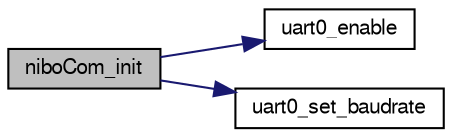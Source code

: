 digraph G
{
  edge [fontname="FreeSans",fontsize="10",labelfontname="FreeSans",labelfontsize="10"];
  node [fontname="FreeSans",fontsize="10",shape=record];
  rankdir=LR;
  Node1 [label="niboCom_init",height=0.2,width=0.4,color="black", fillcolor="grey75", style="filled" fontcolor="black"];
  Node1 -> Node2 [color="midnightblue",fontsize="10",style="solid",fontname="FreeSans"];
  Node2 [label="uart0_enable",height=0.2,width=0.4,color="black", fillcolor="white", style="filled",URL="$uart0_8c.html#af3c5c8a0b6b3725f4abda94400a5f988"];
  Node1 -> Node3 [color="midnightblue",fontsize="10",style="solid",fontname="FreeSans"];
  Node3 [label="uart0_set_baudrate",height=0.2,width=0.4,color="black", fillcolor="white", style="filled",URL="$uart0_8c.html#aefd883941f8f6a74ed46b6af434fc758"];
}
